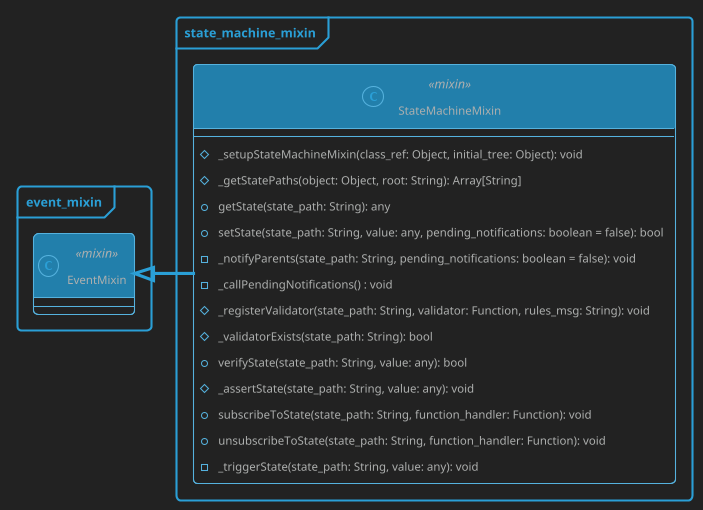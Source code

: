 @startuml index

'Wav2Bar - Free software for creating audio visualization (motion design) videos
'Copyright (C) 2022  Picorims <picorims.contact@gmail.com>

'This program is free software: you can redistribute it and/or modify
'it under the terms of the GNU General Public License as published by
'the Free Software Foundation, either version 3 of the License, or
'any later version.

'This program is distributed in the hope that it will be useful,
'but WITHOUT ANY WARRANTY; without even the implied warranty of
'MERCHANTABILITY or FITNESS FOR A PARTICULAR PURPOSE.  See the
'GNU General Public License for more details.

'You should have received a copy of the GNU General Public License
'along with this program.  If not, see <https://www.gnu.org/licenses/>.

!theme cyborg-outline
skinparam BackgroundColor #222222
' skinparam groupInheritance 2
skinparam PackageStyle frame

package "event_mixin" {
    class EventMixin <<mixin>> {}
}

package "state_machine_mixin" {
    class StateMachineMixin <<mixin>> {
        # _setupStateMachineMixin(class_ref: Object, initial_tree: Object): void
        # _getStatePaths(object: Object, root: String): Array[String]
        + getState(state_path: String): any
        + setState(state_path: String, value: any, pending_notifications: boolean = false): bool
        - _notifyParents(state_path: String, pending_notifications: boolean = false): void
        - _callPendingNotifications() : void
        # _registerValidator(state_path: String, validator: Function, rules_msg: String): void
        # _validatorExists(state_path: String): bool
        + verifyState(state_path: String, value: any): bool
        # _assertState(state_path: String, value: any): void
        + subscribeToState(state_path: String, function_handler: Function): void
        + unsubscribeToState(state_path: String, function_handler: Function): void
        - _triggerState(state_path: String, value: any): void
    }
    StateMachineMixin -left-|> EventMixin
}